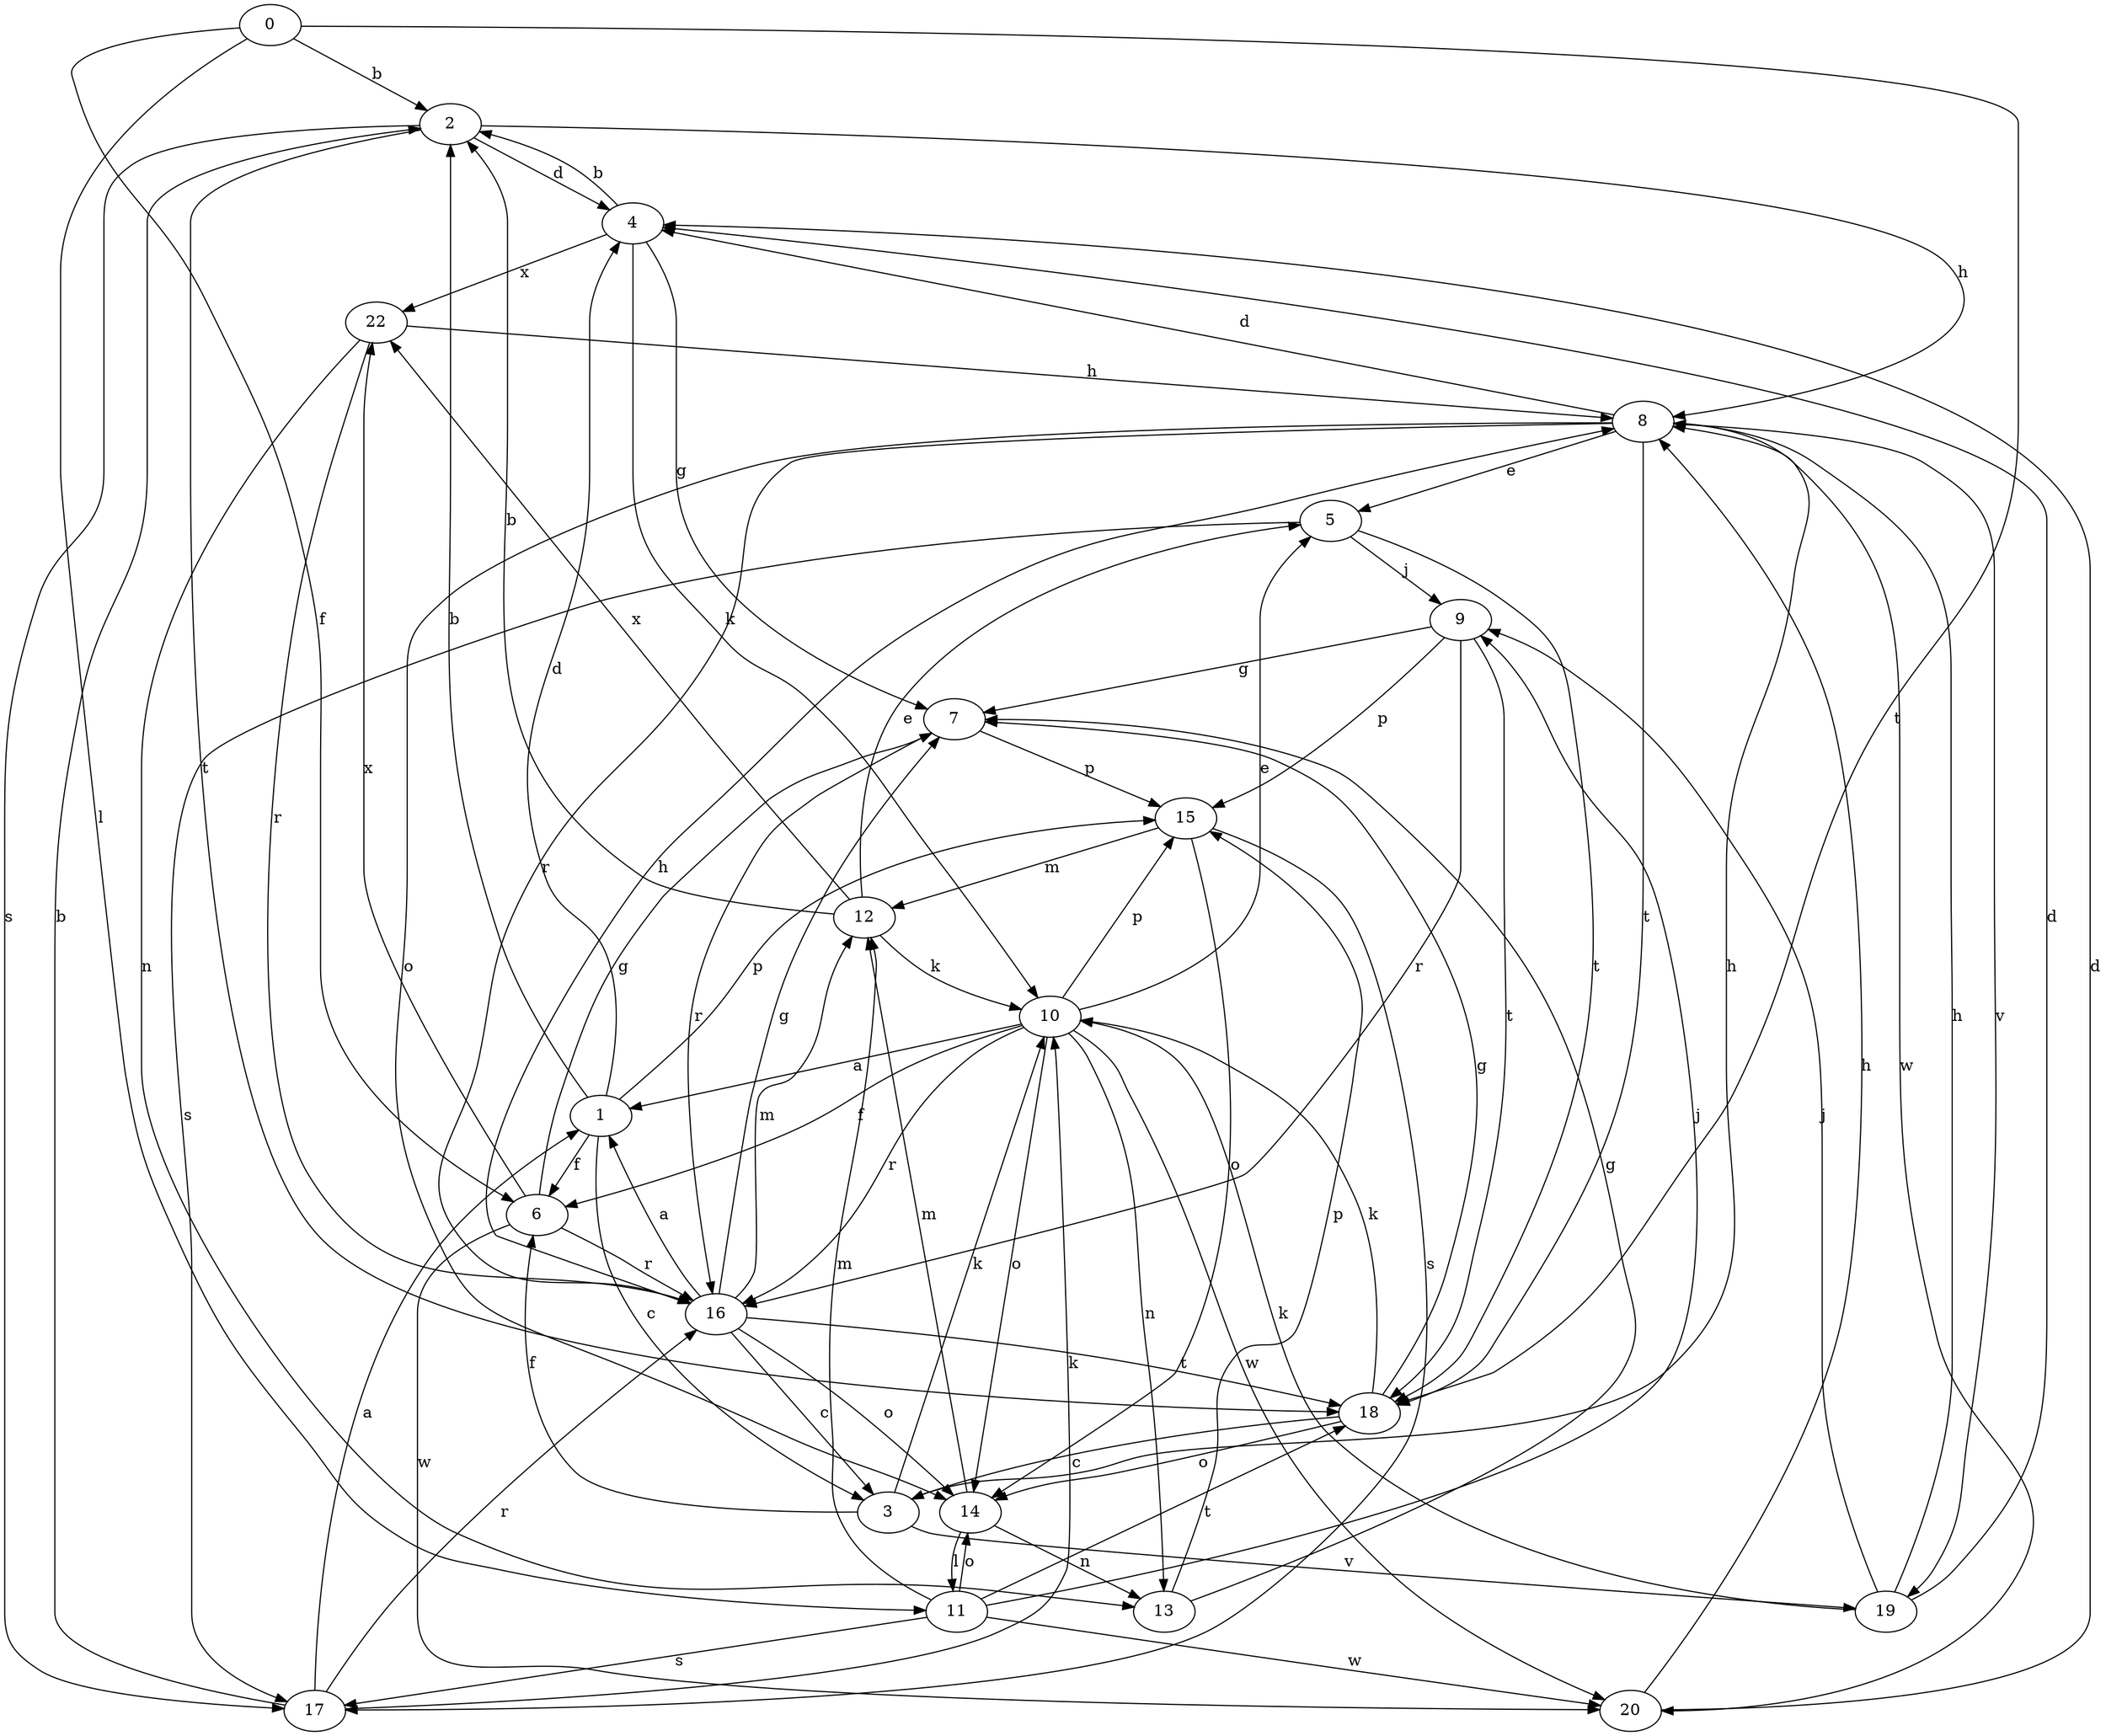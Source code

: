 strict digraph  {
0;
1;
2;
3;
4;
5;
6;
7;
8;
9;
10;
11;
12;
13;
14;
15;
16;
17;
18;
19;
20;
22;
0 -> 2  [label=b];
0 -> 6  [label=f];
0 -> 11  [label=l];
0 -> 18  [label=t];
1 -> 2  [label=b];
1 -> 3  [label=c];
1 -> 4  [label=d];
1 -> 6  [label=f];
1 -> 15  [label=p];
2 -> 4  [label=d];
2 -> 8  [label=h];
2 -> 17  [label=s];
2 -> 18  [label=t];
3 -> 6  [label=f];
3 -> 8  [label=h];
3 -> 10  [label=k];
3 -> 19  [label=v];
4 -> 2  [label=b];
4 -> 7  [label=g];
4 -> 10  [label=k];
4 -> 22  [label=x];
5 -> 9  [label=j];
5 -> 17  [label=s];
5 -> 18  [label=t];
6 -> 7  [label=g];
6 -> 16  [label=r];
6 -> 20  [label=w];
6 -> 22  [label=x];
7 -> 15  [label=p];
7 -> 16  [label=r];
8 -> 4  [label=d];
8 -> 5  [label=e];
8 -> 14  [label=o];
8 -> 16  [label=r];
8 -> 18  [label=t];
8 -> 19  [label=v];
8 -> 20  [label=w];
9 -> 7  [label=g];
9 -> 15  [label=p];
9 -> 16  [label=r];
9 -> 18  [label=t];
10 -> 1  [label=a];
10 -> 5  [label=e];
10 -> 6  [label=f];
10 -> 13  [label=n];
10 -> 14  [label=o];
10 -> 15  [label=p];
10 -> 16  [label=r];
10 -> 20  [label=w];
11 -> 9  [label=j];
11 -> 12  [label=m];
11 -> 14  [label=o];
11 -> 17  [label=s];
11 -> 18  [label=t];
11 -> 20  [label=w];
12 -> 2  [label=b];
12 -> 5  [label=e];
12 -> 10  [label=k];
12 -> 22  [label=x];
13 -> 7  [label=g];
13 -> 15  [label=p];
14 -> 11  [label=l];
14 -> 12  [label=m];
14 -> 13  [label=n];
15 -> 12  [label=m];
15 -> 14  [label=o];
15 -> 17  [label=s];
16 -> 1  [label=a];
16 -> 3  [label=c];
16 -> 7  [label=g];
16 -> 8  [label=h];
16 -> 12  [label=m];
16 -> 14  [label=o];
16 -> 18  [label=t];
17 -> 1  [label=a];
17 -> 2  [label=b];
17 -> 10  [label=k];
17 -> 16  [label=r];
18 -> 3  [label=c];
18 -> 7  [label=g];
18 -> 10  [label=k];
18 -> 14  [label=o];
19 -> 4  [label=d];
19 -> 8  [label=h];
19 -> 9  [label=j];
19 -> 10  [label=k];
20 -> 4  [label=d];
20 -> 8  [label=h];
22 -> 8  [label=h];
22 -> 13  [label=n];
22 -> 16  [label=r];
}
